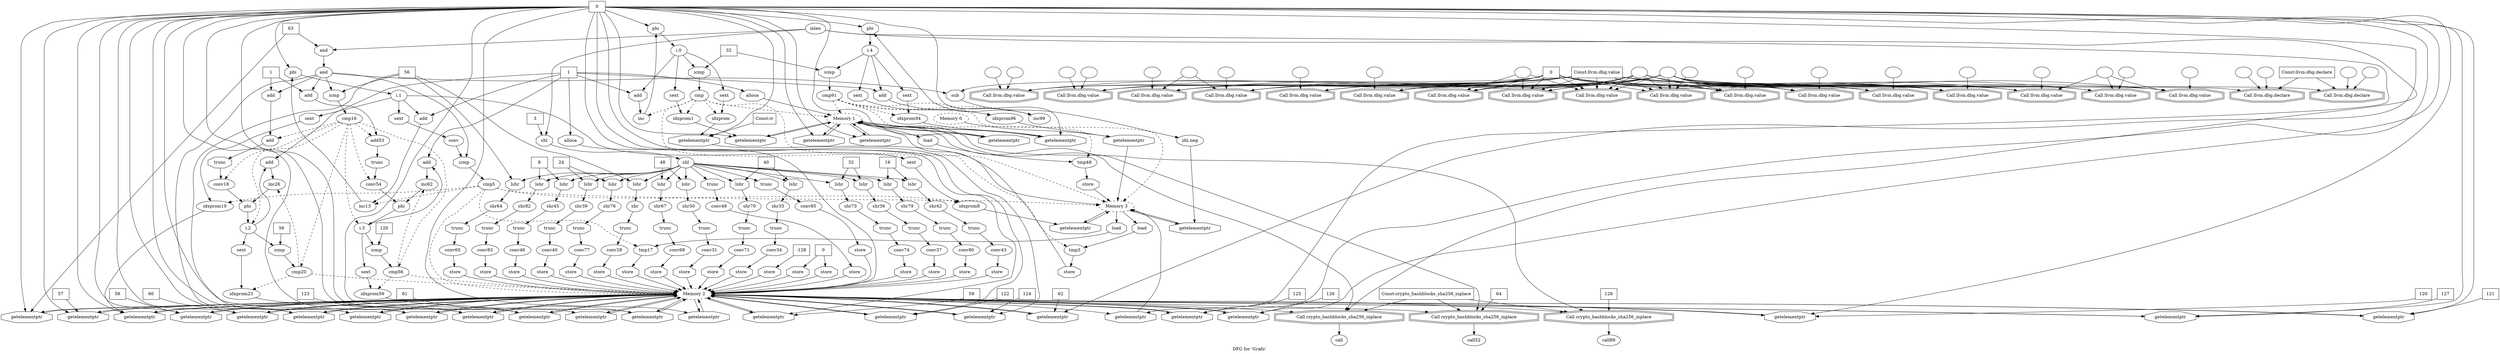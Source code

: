digraph "DFG for 'Grafo'  "{
label="DFG for 'Grafo' ";
node_0[shape=ellipse,style=dashed,label="Memory 1"]
node_51[shape=octagon,style=solid,label="getelementptr"]
"node_0"->"node_51"
node_55[shape=octagon,style=solid,label="getelementptr"]
"node_0"->"node_55"
node_57[shape=doubleoctagon,style=solid,label="Call crypto_hashblocks_sha256_inplace"]
"node_0"->"node_57"
node_177[shape=octagon,style=solid,label="getelementptr"]
"node_0"->"node_177"
node_180[shape=doubleoctagon,style=solid,label="Call crypto_hashblocks_sha256_inplace"]
"node_0"->"node_180"
node_255[shape=octagon,style=solid,label="getelementptr"]
"node_0"->"node_255"
node_258[shape=doubleoctagon,style=solid,label="Call crypto_hashblocks_sha256_inplace"]
"node_0"->"node_258"
node_269[shape=octagon,style=solid,label="getelementptr"]
"node_0"->"node_269"
node_271[shape=octagon,style=solid,label="load"]
"node_0"->"node_271"
node_1[shape=octagon,style=solid,label="alloca"]
"node_1"->"node_0"
node_107[shape=ellipse,style=solid,label="inc26"]
node_106[shape=octagon,style=solid,label="phi"]
"node_107"->"node_106"
node_108[shape=octagon,style=solid,label="add"]
"node_108"->"node_107"
node_2[shape=box,style=solid,label="1"]
"node_2"->"node_1"
"node_2"->"node_108"
node_4[shape=octagon,style=solid,label="alloca"]
"node_2"->"node_4"
node_38[shape=octagon,style=solid,label="add"]
"node_2"->"node_38"
node_76[shape=octagon,style=solid,label="add"]
"node_2"->"node_76"
node_191[shape=octagon,style=solid,label="add"]
"node_2"->"node_191"
node_264[shape=octagon,style=solid,label="add"]
"node_2"->"node_264"
node_92[shape=octagon,style=solid,label="getelementptr"]
node_3[shape=ellipse,style=dashed,label="Memory 2"]
"node_92"->"node_3"
"node_3"->"node_92"
"node_3"->"node_57"
node_59[shape=octagon,style=solid,label="getelementptr"]
"node_3"->"node_59"
node_88[shape=octagon,style=solid,label="getelementptr"]
"node_3"->"node_88"
node_114[shape=octagon,style=solid,label="getelementptr"]
"node_3"->"node_114"
node_123[shape=octagon,style=solid,label="getelementptr"]
"node_3"->"node_123"
node_130[shape=octagon,style=solid,label="getelementptr"]
"node_3"->"node_130"
node_138[shape=octagon,style=solid,label="getelementptr"]
"node_3"->"node_138"
node_146[shape=octagon,style=solid,label="getelementptr"]
"node_3"->"node_146"
node_154[shape=octagon,style=solid,label="getelementptr"]
"node_3"->"node_154"
node_162[shape=octagon,style=solid,label="getelementptr"]
"node_3"->"node_162"
node_170[shape=octagon,style=solid,label="getelementptr"]
"node_3"->"node_170"
node_175[shape=octagon,style=solid,label="getelementptr"]
"node_3"->"node_175"
node_178[shape=octagon,style=solid,label="getelementptr"]
"node_3"->"node_178"
"node_3"->"node_180"
node_197[shape=octagon,style=solid,label="getelementptr"]
"node_3"->"node_197"
node_205[shape=octagon,style=solid,label="getelementptr"]
"node_3"->"node_205"
node_212[shape=octagon,style=solid,label="getelementptr"]
"node_3"->"node_212"
node_219[shape=octagon,style=solid,label="getelementptr"]
"node_3"->"node_219"
node_226[shape=octagon,style=solid,label="getelementptr"]
"node_3"->"node_226"
node_233[shape=octagon,style=solid,label="getelementptr"]
"node_3"->"node_233"
node_240[shape=octagon,style=solid,label="getelementptr"]
"node_3"->"node_240"
node_247[shape=octagon,style=solid,label="getelementptr"]
"node_3"->"node_247"
node_252[shape=octagon,style=solid,label="getelementptr"]
"node_3"->"node_252"
node_256[shape=octagon,style=solid,label="getelementptr"]
"node_3"->"node_256"
"node_3"->"node_258"
"node_4"->"node_3"
node_5[shape=doubleoctagon,style=solid,label="Call llvm.dbg.value"]
node_6[shape=ellipse,style=solid,label=""]
"node_6"->"node_5"
node_7[shape=box,style=solid,label="0"]
"node_7"->"node_5"
node_11[shape=doubleoctagon,style=solid,label="Call llvm.dbg.value"]
"node_7"->"node_11"
node_14[shape=doubleoctagon,style=solid,label="Call llvm.dbg.value"]
"node_7"->"node_14"
node_28[shape=doubleoctagon,style=solid,label="Call llvm.dbg.value"]
"node_7"->"node_28"
node_31[shape=doubleoctagon,style=solid,label="Call llvm.dbg.value"]
"node_7"->"node_31"
node_53[shape=doubleoctagon,style=solid,label="Call llvm.dbg.value"]
"node_7"->"node_53"
node_60[shape=doubleoctagon,style=solid,label="Call llvm.dbg.value"]
"node_7"->"node_60"
node_65[shape=doubleoctagon,style=solid,label="Call llvm.dbg.value"]
"node_7"->"node_65"
node_68[shape=octagon,style=solid,label="sub"]
"node_7"->"node_68"
node_70[shape=doubleoctagon,style=solid,label="Call llvm.dbg.value"]
"node_7"->"node_70"
node_72[shape=doubleoctagon,style=solid,label="Call llvm.dbg.value"]
"node_7"->"node_72"
node_90[shape=doubleoctagon,style=solid,label="Call llvm.dbg.value"]
"node_7"->"node_90"
node_103[shape=doubleoctagon,style=solid,label="Call llvm.dbg.value"]
"node_7"->"node_103"
node_199[shape=doubleoctagon,style=solid,label="Call llvm.dbg.value"]
"node_7"->"node_199"
node_117[shape=doubleoctagon,style=solid,label="Call llvm.dbg.value"]
"node_7"->"node_117"
node_186[shape=doubleoctagon,style=solid,label="Call llvm.dbg.value"]
"node_7"->"node_186"
node_260[shape=doubleoctagon,style=solid,label="Call llvm.dbg.value"]
"node_7"->"node_260"
node_277[shape=doubleoctagon,style=solid,label="Call llvm.dbg.value"]
"node_7"->"node_277"
node_8[shape=ellipse,style=solid,label=""]
"node_8"->"node_5"
node_9[shape=ellipse,style=solid,label=""]
"node_9"->"node_5"
"node_9"->"node_11"
"node_9"->"node_14"
node_17[shape=doubleoctagon,style=solid,label="Call llvm.dbg.declare"]
"node_9"->"node_17"
node_21[shape=doubleoctagon,style=solid,label="Call llvm.dbg.declare"]
"node_9"->"node_21"
"node_9"->"node_28"
"node_9"->"node_31"
"node_9"->"node_53"
"node_9"->"node_60"
"node_9"->"node_65"
"node_9"->"node_70"
"node_9"->"node_72"
"node_9"->"node_90"
"node_9"->"node_103"
"node_9"->"node_199"
"node_9"->"node_117"
"node_9"->"node_186"
"node_9"->"node_260"
"node_9"->"node_277"
node_10[shape=box,style=solid,label="Const:llvm.dbg.value"]
"node_10"->"node_5"
"node_10"->"node_11"
"node_10"->"node_14"
"node_10"->"node_28"
"node_10"->"node_31"
"node_10"->"node_53"
"node_10"->"node_60"
"node_10"->"node_65"
"node_10"->"node_70"
"node_10"->"node_72"
"node_10"->"node_90"
"node_10"->"node_103"
"node_10"->"node_199"
"node_10"->"node_117"
"node_10"->"node_186"
"node_10"->"node_260"
"node_10"->"node_277"
node_12[shape=ellipse,style=solid,label=""]
"node_12"->"node_11"
node_13[shape=ellipse,style=solid,label=""]
"node_13"->"node_11"
"node_13"->"node_60"
"node_13"->"node_70"
node_15[shape=ellipse,style=solid,label=""]
"node_15"->"node_14"
node_16[shape=ellipse,style=solid,label=""]
"node_16"->"node_14"
"node_16"->"node_65"
node_18[shape=ellipse,style=solid,label=""]
"node_18"->"node_17"
node_19[shape=ellipse,style=solid,label=""]
"node_19"->"node_17"
node_20[shape=box,style=solid,label="Const:llvm.dbg.declare"]
"node_20"->"node_17"
"node_20"->"node_21"
node_22[shape=ellipse,style=solid,label=""]
"node_22"->"node_21"
node_23[shape=ellipse,style=solid,label=""]
"node_23"->"node_21"
node_24[shape=ellipse,style=solid,label="shl"]
node_120[shape=octagon,style=solid,label="lshr"]
"node_24"->"node_120"
node_126[shape=octagon,style=solid,label="lshr"]
"node_24"->"node_126"
node_134[shape=octagon,style=solid,label="lshr"]
"node_24"->"node_134"
node_142[shape=octagon,style=solid,label="lshr"]
"node_24"->"node_142"
node_150[shape=octagon,style=solid,label="lshr"]
"node_24"->"node_150"
node_158[shape=octagon,style=solid,label="lshr"]
"node_24"->"node_158"
node_166[shape=octagon,style=solid,label="lshr"]
"node_24"->"node_166"
node_174[shape=octagon,style=solid,label="trunc"]
"node_24"->"node_174"
node_202[shape=octagon,style=solid,label="lshr"]
"node_24"->"node_202"
node_209[shape=octagon,style=solid,label="lshr"]
"node_24"->"node_209"
node_216[shape=octagon,style=solid,label="lshr"]
"node_24"->"node_216"
node_223[shape=octagon,style=solid,label="lshr"]
"node_24"->"node_223"
node_230[shape=octagon,style=solid,label="lshr"]
"node_24"->"node_230"
node_237[shape=octagon,style=solid,label="lshr"]
"node_24"->"node_237"
node_244[shape=octagon,style=solid,label="lshr"]
"node_24"->"node_244"
node_251[shape=octagon,style=solid,label="trunc"]
"node_24"->"node_251"
node_25[shape=octagon,style=solid,label="shl"]
"node_25"->"node_24"
node_26[shape=ellipse,style=solid,label="inlen"]
"node_26"->"node_25"
"node_26"->"node_57"
"node_26"->"node_59"
node_63[shape=octagon,style=solid,label="and"]
"node_26"->"node_63"
node_27[shape=box,style=solid,label="3"]
"node_27"->"node_25"
node_29[shape=ellipse,style=solid,label=""]
"node_29"->"node_28"
node_30[shape=ellipse,style=solid,label=""]
"node_30"->"node_28"
node_32[shape=ellipse,style=solid,label=""]
"node_32"->"node_31"
"node_32"->"node_72"
"node_32"->"node_260"
node_33[shape=ellipse,style=solid,label=""]
"node_33"->"node_31"
"node_33"->"node_53"
"node_33"->"node_72"
"node_33"->"node_90"
"node_33"->"node_103"
"node_33"->"node_199"
"node_33"->"node_117"
"node_33"->"node_186"
"node_33"->"node_260"
"node_33"->"node_277"
node_34[shape=ellipse,style=solid,label="i.0"]
"node_34"->"node_38"
node_40[shape=octagon,style=solid,label="icmp"]
"node_34"->"node_40"
node_43[shape=octagon,style=solid,label="sext"]
"node_34"->"node_43"
node_50[shape=octagon,style=solid,label="sext"]
"node_34"->"node_50"
node_35[shape=octagon,style=solid,label="phi"]
"node_35"->"node_34"
node_36[shape=box,style=solid,label="0"]
"node_36"->"node_92"
"node_36"->"node_35"
node_45[shape=octagon,style=solid,label="getelementptr"]
"node_36"->"node_45"
"node_36"->"node_51"
"node_36"->"node_55"
node_74[shape=octagon,style=solid,label="phi"]
"node_36"->"node_74"
"node_36"->"node_88"
"node_36"->"node_114"
"node_36"->"node_123"
"node_36"->"node_130"
"node_36"->"node_138"
"node_36"->"node_146"
"node_36"->"node_154"
"node_36"->"node_162"
"node_36"->"node_170"
"node_36"->"node_175"
"node_36"->"node_177"
"node_36"->"node_178"
"node_36"->"node_197"
"node_36"->"node_205"
"node_36"->"node_212"
"node_36"->"node_219"
"node_36"->"node_226"
"node_36"->"node_233"
"node_36"->"node_240"
"node_36"->"node_247"
"node_36"->"node_252"
"node_36"->"node_255"
"node_36"->"node_256"
node_262[shape=octagon,style=solid,label="phi"]
"node_36"->"node_262"
"node_36"->"node_269"
node_37[shape=ellipse,style=solid,label="inc"]
"node_37"->"node_35"
"node_38"->"node_37"
node_39[shape=ellipse,style=solid,label="cmp"]
"node_39"->"node_0" [style=dashed]
"node_39"->"node_37" [style=dashed]
node_42[shape=ellipse,style=solid,label="idxprom"]
"node_39"->"node_42" [style=dashed]
node_44[shape=ellipse,style=dashed,label="Memory 3"]
"node_39"->"node_44" [style=dashed]
node_47[shape=ellipse,style=solid,label="tmp3"]
"node_39"->"node_47" [style=dashed]
node_49[shape=ellipse,style=solid,label="idxprom1"]
"node_39"->"node_49" [style=dashed]
"node_40"->"node_39"
node_41[shape=box,style=solid,label="32"]
"node_41"->"node_40"
node_266[shape=octagon,style=solid,label="icmp"]
"node_41"->"node_266"
"node_42"->"node_45"
"node_43"->"node_42"
node_48[shape=octagon,style=solid,label="load"]
"node_44"->"node_48"
node_69[shape=octagon,style=solid,label="getelementptr"]
"node_44"->"node_69"
node_83[shape=octagon,style=solid,label="getelementptr"]
"node_44"->"node_83"
node_85[shape=octagon,style=solid,label="load"]
"node_44"->"node_85"
"node_45"->"node_44"
node_46[shape=box,style=solid,label="Const:iv"]
"node_46"->"node_45"
node_52[shape=octagon,style=solid,label="store"]
"node_47"->"node_52"
"node_48"->"node_47"
"node_49"->"node_51"
"node_50"->"node_49"
"node_51"->"node_0"
"node_52"->"node_0"
node_54[shape=ellipse,style=solid,label=""]
"node_54"->"node_53"
"node_55"->"node_0"
node_56[shape=ellipse,style=solid,label="call"]
"node_57"->"node_56"
node_58[shape=box,style=solid,label="Const:crypto_hashblocks_sha256_inplace"]
"node_58"->"node_57"
"node_58"->"node_180"
"node_58"->"node_258"
"node_59"->"node_44"
node_61[shape=ellipse,style=solid,label=""]
"node_61"->"node_60"
node_62[shape=ellipse,style=solid,label="and"]
"node_62"->"node_92"
"node_62"->"node_68"
node_80[shape=octagon,style=solid,label="icmp"]
"node_62"->"node_80"
node_96[shape=octagon,style=solid,label="icmp"]
"node_62"->"node_96"
node_99[shape=octagon,style=solid,label="add"]
"node_62"->"node_99"
node_183[shape=octagon,style=solid,label="add"]
"node_62"->"node_183"
"node_63"->"node_62"
node_64[shape=box,style=solid,label="63"]
"node_64"->"node_63"
"node_64"->"node_175"
node_66[shape=ellipse,style=solid,label=""]
"node_66"->"node_65"
node_67[shape=ellipse,style=solid,label="idx.neg"]
"node_67"->"node_69"
"node_68"->"node_67"
"node_69"->"node_44"
node_71[shape=ellipse,style=solid,label=""]
"node_71"->"node_70"
node_73[shape=ellipse,style=solid,label="i.1"]
"node_73"->"node_76"
node_78[shape=octagon,style=solid,label="sext"]
"node_73"->"node_78"
node_82[shape=octagon,style=solid,label="sext"]
"node_73"->"node_82"
node_87[shape=octagon,style=solid,label="sext"]
"node_73"->"node_87"
"node_74"->"node_73"
node_75[shape=ellipse,style=solid,label="inc13"]
"node_75"->"node_74"
"node_76"->"node_75"
node_77[shape=ellipse,style=solid,label="conv"]
"node_77"->"node_80"
"node_78"->"node_77"
node_79[shape=ellipse,style=solid,label="cmp5"]
"node_79"->"node_3" [style=dashed]
"node_79"->"node_44" [style=dashed]
"node_79"->"node_75" [style=dashed]
node_81[shape=ellipse,style=solid,label="idxprom8"]
"node_79"->"node_81" [style=dashed]
node_84[shape=ellipse,style=solid,label="tmp17"]
"node_79"->"node_84" [style=dashed]
node_86[shape=ellipse,style=solid,label="idxprom10"]
"node_79"->"node_86" [style=dashed]
"node_80"->"node_79"
"node_81"->"node_83"
"node_82"->"node_81"
"node_83"->"node_44"
node_89[shape=octagon,style=solid,label="store"]
"node_84"->"node_89"
"node_85"->"node_84"
"node_86"->"node_88"
"node_87"->"node_86"
"node_88"->"node_3"
"node_89"->"node_3"
node_91[shape=ellipse,style=solid,label=""]
"node_91"->"node_90"
node_190[shape=ellipse,style=solid,label="inc62"]
"node_191"->"node_190"
node_192[shape=ellipse,style=solid,label="cmp56"]
"node_192"->"node_3" [style=dashed]
node_195[shape=ellipse,style=solid,label="idxprom59"]
"node_192"->"node_195" [style=dashed]
"node_192"->"node_190" [style=dashed]
node_193[shape=octagon,style=solid,label="icmp"]
"node_193"->"node_192"
node_194[shape=box,style=solid,label="120"]
"node_194"->"node_193"
"node_195"->"node_197"
node_93[shape=octagon,style=solid,label="store"]
"node_93"->"node_3"
node_94[shape=box,style=solid,label="-128"]
"node_94"->"node_93"
node_95[shape=ellipse,style=solid,label="cmp16"]
"node_95"->"node_192" [style=dashed]
node_98[shape=ellipse,style=solid,label="add"]
"node_95"->"node_98" [style=dashed]
node_101[shape=ellipse,style=solid,label="conv18"]
"node_95"->"node_101" [style=dashed]
node_105[shape=ellipse,style=solid,label="i.2"]
"node_95"->"node_105" [style=dashed]
node_109[shape=ellipse,style=solid,label="cmp20"]
"node_95"->"node_109" [style=dashed]
node_182[shape=ellipse,style=solid,label="add53"]
"node_95"->"node_182" [style=dashed]
node_184[shape=ellipse,style=solid,label="conv54"]
"node_95"->"node_184" [style=dashed]
node_188[shape=ellipse,style=solid,label="i.3"]
"node_95"->"node_188" [style=dashed]
"node_96"->"node_95"
node_97[shape=box,style=solid,label="56"]
"node_97"->"node_96"
"node_97"->"node_120"
"node_97"->"node_123"
"node_97"->"node_202"
node_102[shape=octagon,style=solid,label="trunc"]
"node_98"->"node_102"
"node_99"->"node_98"
node_100[shape=box,style=solid,label="1"]
"node_100"->"node_99"
"node_100"->"node_183"
"node_101"->"node_106"
"node_102"->"node_101"
node_104[shape=ellipse,style=solid,label=""]
"node_104"->"node_103"
"node_105"->"node_108"
node_110[shape=octagon,style=solid,label="icmp"]
"node_105"->"node_110"
node_113[shape=octagon,style=solid,label="sext"]
"node_105"->"node_113"
"node_106"->"node_105"
node_198[shape=octagon,style=solid,label="store"]
"node_198"->"node_3"
node_200[shape=ellipse,style=solid,label=""]
"node_200"->"node_199"
"node_109"->"node_107" [style=dashed]
"node_109"->"node_3" [style=dashed]
node_112[shape=ellipse,style=solid,label="idxprom23"]
"node_109"->"node_112" [style=dashed]
"node_110"->"node_109"
node_111[shape=box,style=solid,label="56"]
"node_111"->"node_110"
"node_112"->"node_114"
"node_113"->"node_112"
"node_114"->"node_3"
node_115[shape=octagon,style=solid,label="store"]
"node_115"->"node_3"
node_116[shape=box,style=solid,label="0"]
"node_116"->"node_198"
"node_116"->"node_115"
node_118[shape=ellipse,style=solid,label=""]
"node_118"->"node_117"
node_119[shape=ellipse,style=solid,label="shr"]
node_122[shape=octagon,style=solid,label="trunc"]
"node_119"->"node_122"
"node_120"->"node_119"
node_121[shape=ellipse,style=solid,label="conv28"]
node_124[shape=octagon,style=solid,label="store"]
"node_121"->"node_124"
"node_122"->"node_121"
"node_123"->"node_3"
"node_124"->"node_3"
node_125[shape=ellipse,style=solid,label="shr30"]
node_129[shape=octagon,style=solid,label="trunc"]
"node_125"->"node_129"
"node_126"->"node_125"
node_127[shape=box,style=solid,label="48"]
"node_127"->"node_126"
"node_127"->"node_209"
node_128[shape=ellipse,style=solid,label="conv31"]
node_132[shape=octagon,style=solid,label="store"]
"node_128"->"node_132"
"node_129"->"node_128"
"node_130"->"node_3"
node_131[shape=box,style=solid,label="57"]
"node_131"->"node_130"
"node_132"->"node_3"
node_133[shape=ellipse,style=solid,label="shr33"]
node_137[shape=octagon,style=solid,label="trunc"]
"node_133"->"node_137"
"node_134"->"node_133"
node_135[shape=box,style=solid,label="40"]
"node_135"->"node_134"
"node_135"->"node_216"
node_136[shape=ellipse,style=solid,label="conv34"]
node_140[shape=octagon,style=solid,label="store"]
"node_136"->"node_140"
"node_137"->"node_136"
"node_138"->"node_3"
node_139[shape=box,style=solid,label="58"]
"node_139"->"node_138"
"node_140"->"node_3"
node_141[shape=ellipse,style=solid,label="shr36"]
node_145[shape=octagon,style=solid,label="trunc"]
"node_141"->"node_145"
"node_142"->"node_141"
node_143[shape=box,style=solid,label="32"]
"node_143"->"node_142"
"node_143"->"node_223"
node_144[shape=ellipse,style=solid,label="conv37"]
node_148[shape=octagon,style=solid,label="store"]
"node_144"->"node_148"
"node_145"->"node_144"
"node_146"->"node_3"
node_147[shape=box,style=solid,label="59"]
"node_147"->"node_146"
"node_148"->"node_3"
node_149[shape=ellipse,style=solid,label="shr39"]
node_153[shape=octagon,style=solid,label="trunc"]
"node_149"->"node_153"
"node_150"->"node_149"
node_151[shape=box,style=solid,label="24"]
"node_151"->"node_150"
"node_151"->"node_230"
node_152[shape=ellipse,style=solid,label="conv40"]
node_156[shape=octagon,style=solid,label="store"]
"node_152"->"node_156"
"node_153"->"node_152"
"node_154"->"node_3"
node_155[shape=box,style=solid,label="60"]
"node_155"->"node_154"
"node_156"->"node_3"
node_157[shape=ellipse,style=solid,label="shr42"]
node_161[shape=octagon,style=solid,label="trunc"]
"node_157"->"node_161"
"node_158"->"node_157"
node_159[shape=box,style=solid,label="16"]
"node_159"->"node_158"
"node_159"->"node_237"
node_160[shape=ellipse,style=solid,label="conv43"]
node_164[shape=octagon,style=solid,label="store"]
"node_160"->"node_164"
"node_161"->"node_160"
"node_162"->"node_3"
node_163[shape=box,style=solid,label="61"]
"node_163"->"node_162"
"node_164"->"node_3"
node_165[shape=ellipse,style=solid,label="shr45"]
node_169[shape=octagon,style=solid,label="trunc"]
"node_165"->"node_169"
"node_166"->"node_165"
node_167[shape=box,style=solid,label="8"]
"node_167"->"node_166"
"node_167"->"node_244"
node_168[shape=ellipse,style=solid,label="conv46"]
node_172[shape=octagon,style=solid,label="store"]
"node_168"->"node_172"
"node_169"->"node_168"
"node_170"->"node_3"
node_171[shape=box,style=solid,label="62"]
"node_171"->"node_170"
"node_172"->"node_3"
node_173[shape=ellipse,style=solid,label="conv48"]
node_176[shape=octagon,style=solid,label="store"]
"node_173"->"node_176"
"node_174"->"node_173"
"node_175"->"node_3"
"node_176"->"node_3"
"node_177"->"node_0"
"node_178"->"node_3"
node_179[shape=ellipse,style=solid,label="call52"]
"node_180"->"node_179"
node_181[shape=box,style=solid,label="64"]
"node_181"->"node_180"
node_185[shape=octagon,style=solid,label="trunc"]
"node_182"->"node_185"
"node_183"->"node_182"
node_189[shape=octagon,style=solid,label="phi"]
"node_184"->"node_189"
"node_185"->"node_184"
node_187[shape=ellipse,style=solid,label=""]
"node_187"->"node_186"
"node_188"->"node_191"
"node_188"->"node_193"
node_196[shape=octagon,style=solid,label="sext"]
"node_188"->"node_196"
"node_189"->"node_188"
"node_190"->"node_189"
"node_196"->"node_195"
"node_197"->"node_3"
node_201[shape=ellipse,style=solid,label="shr64"]
node_204[shape=octagon,style=solid,label="trunc"]
"node_201"->"node_204"
"node_202"->"node_201"
node_203[shape=ellipse,style=solid,label="conv65"]
node_207[shape=octagon,style=solid,label="store"]
"node_203"->"node_207"
"node_204"->"node_203"
"node_205"->"node_3"
node_206[shape=box,style=solid,label="120"]
"node_206"->"node_205"
"node_207"->"node_3"
node_208[shape=ellipse,style=solid,label="shr67"]
node_211[shape=octagon,style=solid,label="trunc"]
"node_208"->"node_211"
"node_209"->"node_208"
node_210[shape=ellipse,style=solid,label="conv68"]
node_214[shape=octagon,style=solid,label="store"]
"node_210"->"node_214"
"node_211"->"node_210"
"node_212"->"node_3"
node_213[shape=box,style=solid,label="121"]
"node_213"->"node_212"
"node_214"->"node_3"
node_215[shape=ellipse,style=solid,label="shr70"]
node_218[shape=octagon,style=solid,label="trunc"]
"node_215"->"node_218"
"node_216"->"node_215"
node_217[shape=ellipse,style=solid,label="conv71"]
node_221[shape=octagon,style=solid,label="store"]
"node_217"->"node_221"
"node_218"->"node_217"
"node_219"->"node_3"
node_220[shape=box,style=solid,label="122"]
"node_220"->"node_219"
"node_221"->"node_3"
node_222[shape=ellipse,style=solid,label="shr73"]
node_225[shape=octagon,style=solid,label="trunc"]
"node_222"->"node_225"
"node_223"->"node_222"
node_224[shape=ellipse,style=solid,label="conv74"]
node_228[shape=octagon,style=solid,label="store"]
"node_224"->"node_228"
"node_225"->"node_224"
"node_226"->"node_3"
node_227[shape=box,style=solid,label="123"]
"node_227"->"node_226"
"node_228"->"node_3"
node_229[shape=ellipse,style=solid,label="shr76"]
node_232[shape=octagon,style=solid,label="trunc"]
"node_229"->"node_232"
"node_230"->"node_229"
node_231[shape=ellipse,style=solid,label="conv77"]
node_235[shape=octagon,style=solid,label="store"]
"node_231"->"node_235"
"node_232"->"node_231"
"node_233"->"node_3"
node_234[shape=box,style=solid,label="124"]
"node_234"->"node_233"
"node_235"->"node_3"
node_236[shape=ellipse,style=solid,label="shr79"]
node_239[shape=octagon,style=solid,label="trunc"]
"node_236"->"node_239"
"node_237"->"node_236"
node_238[shape=ellipse,style=solid,label="conv80"]
node_242[shape=octagon,style=solid,label="store"]
"node_238"->"node_242"
"node_239"->"node_238"
"node_240"->"node_3"
node_241[shape=box,style=solid,label="125"]
"node_241"->"node_240"
"node_242"->"node_3"
node_243[shape=ellipse,style=solid,label="shr82"]
node_246[shape=octagon,style=solid,label="trunc"]
"node_243"->"node_246"
"node_244"->"node_243"
node_245[shape=ellipse,style=solid,label="conv83"]
node_249[shape=octagon,style=solid,label="store"]
"node_245"->"node_249"
"node_246"->"node_245"
"node_247"->"node_3"
node_248[shape=box,style=solid,label="126"]
"node_248"->"node_247"
"node_249"->"node_3"
node_250[shape=ellipse,style=solid,label="conv85"]
node_254[shape=octagon,style=solid,label="store"]
"node_250"->"node_254"
"node_251"->"node_250"
"node_252"->"node_3"
node_253[shape=box,style=solid,label="127"]
"node_253"->"node_252"
"node_254"->"node_3"
"node_255"->"node_0"
"node_256"->"node_3"
node_257[shape=ellipse,style=solid,label="call89"]
"node_258"->"node_257"
node_259[shape=box,style=solid,label="128"]
"node_259"->"node_258"
node_261[shape=ellipse,style=solid,label="i.4"]
"node_261"->"node_264"
"node_261"->"node_266"
node_268[shape=octagon,style=solid,label="sext"]
"node_261"->"node_268"
node_273[shape=octagon,style=solid,label="sext"]
"node_261"->"node_273"
"node_262"->"node_261"
node_263[shape=ellipse,style=solid,label="inc99"]
"node_263"->"node_262"
"node_264"->"node_263"
node_265[shape=ellipse,style=solid,label="cmp91"]
"node_265"->"node_0" [style=dashed]
"node_265"->"node_44" [style=dashed]
"node_265"->"node_263" [style=dashed]
node_267[shape=ellipse,style=solid,label="idxprom94"]
"node_265"->"node_267" [style=dashed]
node_270[shape=ellipse,style=solid,label="tmp48"]
"node_265"->"node_270" [style=dashed]
node_272[shape=ellipse,style=solid,label="idxprom96"]
"node_265"->"node_272" [style=dashed]
"node_266"->"node_265"
"node_267"->"node_269"
"node_268"->"node_267"
"node_269"->"node_0"
node_276[shape=octagon,style=solid,label="store"]
"node_270"->"node_276"
"node_271"->"node_270"
node_274[shape=octagon,style=solid,label="getelementptr"]
"node_272"->"node_274"
"node_273"->"node_272"
"node_274"->"node_44"
node_275[shape=ellipse,style=dashed,label="Memory 0"]
"node_275"->"node_274"
"node_276"->"node_44"
node_278[shape=ellipse,style=solid,label=""]
"node_278"->"node_277"
}

